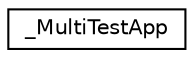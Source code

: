 digraph G
{
  edge [fontname="Helvetica",fontsize="10",labelfontname="Helvetica",labelfontsize="10"];
  node [fontname="Helvetica",fontsize="10",shape=record];
  rankdir=LR;
  Node1 [label="_MultiTestApp",height=0.2,width=0.4,color="black", fillcolor="white", style="filled",URL="$d9/dcd/struct__MultiTestApp.html"];
}
